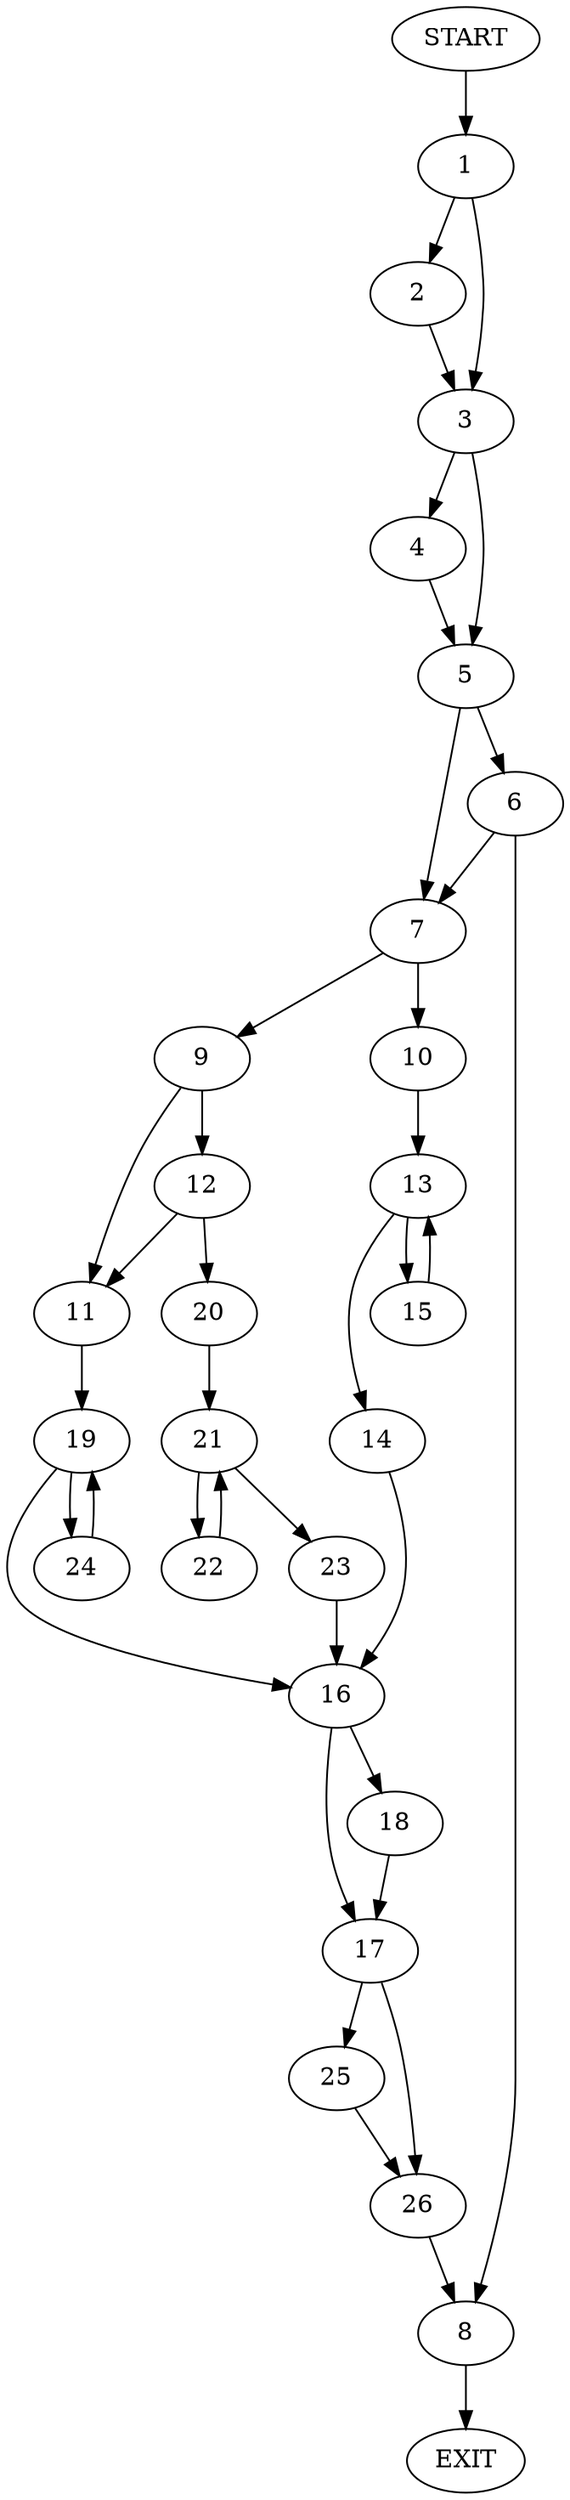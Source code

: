 digraph {
0 [label="START"]
27 [label="EXIT"]
0 -> 1
1 -> 2
1 -> 3
2 -> 3
3 -> 4
3 -> 5
5 -> 6
5 -> 7
4 -> 5
6 -> 7
6 -> 8
7 -> 9
7 -> 10
8 -> 27
9 -> 11
9 -> 12
10 -> 13
13 -> 14
13 -> 15
14 -> 16
15 -> 13
16 -> 17
16 -> 18
11 -> 19
12 -> 20
12 -> 11
20 -> 21
21 -> 22
21 -> 23
23 -> 16
22 -> 21
19 -> 24
19 -> 16
24 -> 19
17 -> 25
17 -> 26
18 -> 17
25 -> 26
26 -> 8
}
